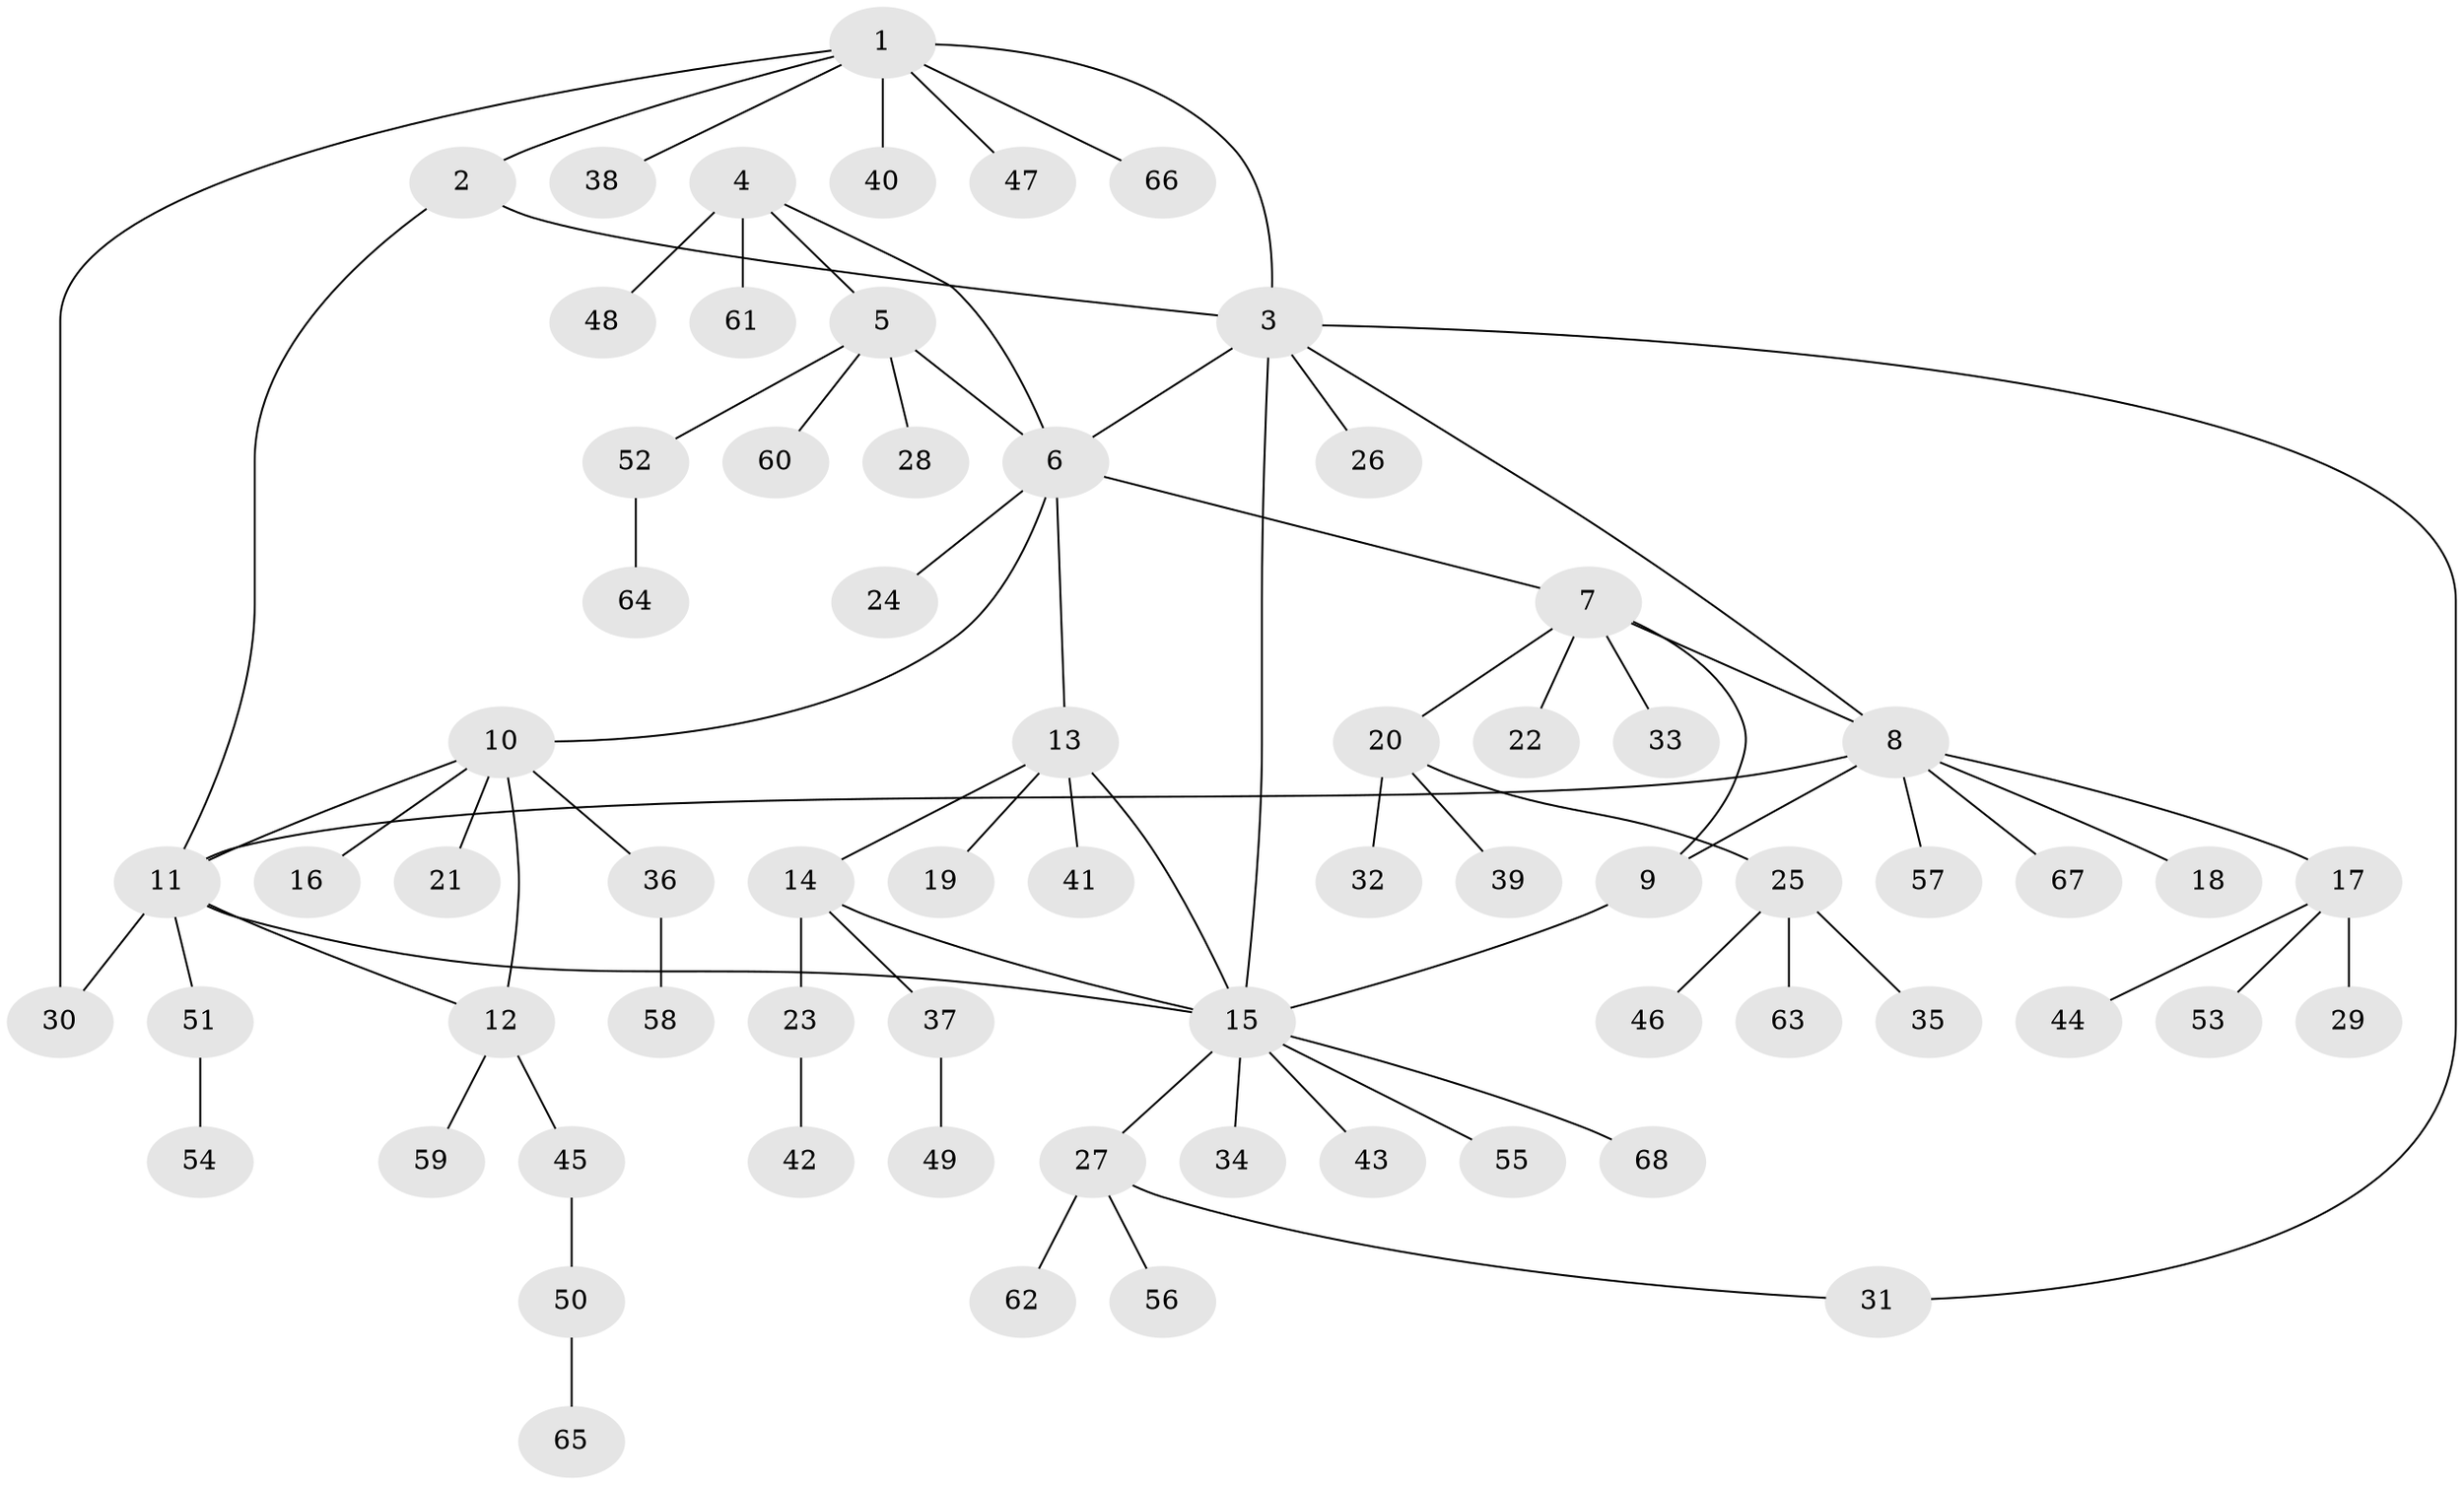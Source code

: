 // Generated by graph-tools (version 1.1) at 2025/50/03/09/25 03:50:39]
// undirected, 68 vertices, 80 edges
graph export_dot {
graph [start="1"]
  node [color=gray90,style=filled];
  1;
  2;
  3;
  4;
  5;
  6;
  7;
  8;
  9;
  10;
  11;
  12;
  13;
  14;
  15;
  16;
  17;
  18;
  19;
  20;
  21;
  22;
  23;
  24;
  25;
  26;
  27;
  28;
  29;
  30;
  31;
  32;
  33;
  34;
  35;
  36;
  37;
  38;
  39;
  40;
  41;
  42;
  43;
  44;
  45;
  46;
  47;
  48;
  49;
  50;
  51;
  52;
  53;
  54;
  55;
  56;
  57;
  58;
  59;
  60;
  61;
  62;
  63;
  64;
  65;
  66;
  67;
  68;
  1 -- 2;
  1 -- 3;
  1 -- 30;
  1 -- 38;
  1 -- 40;
  1 -- 47;
  1 -- 66;
  2 -- 3;
  2 -- 11;
  3 -- 6;
  3 -- 8;
  3 -- 15;
  3 -- 26;
  3 -- 31;
  4 -- 5;
  4 -- 6;
  4 -- 48;
  4 -- 61;
  5 -- 6;
  5 -- 28;
  5 -- 52;
  5 -- 60;
  6 -- 7;
  6 -- 10;
  6 -- 13;
  6 -- 24;
  7 -- 8;
  7 -- 9;
  7 -- 20;
  7 -- 22;
  7 -- 33;
  8 -- 9;
  8 -- 11;
  8 -- 17;
  8 -- 18;
  8 -- 57;
  8 -- 67;
  9 -- 15;
  10 -- 11;
  10 -- 12;
  10 -- 16;
  10 -- 21;
  10 -- 36;
  11 -- 12;
  11 -- 15;
  11 -- 30;
  11 -- 51;
  12 -- 45;
  12 -- 59;
  13 -- 14;
  13 -- 15;
  13 -- 19;
  13 -- 41;
  14 -- 15;
  14 -- 23;
  14 -- 37;
  15 -- 27;
  15 -- 34;
  15 -- 43;
  15 -- 55;
  15 -- 68;
  17 -- 29;
  17 -- 44;
  17 -- 53;
  20 -- 25;
  20 -- 32;
  20 -- 39;
  23 -- 42;
  25 -- 35;
  25 -- 46;
  25 -- 63;
  27 -- 31;
  27 -- 56;
  27 -- 62;
  36 -- 58;
  37 -- 49;
  45 -- 50;
  50 -- 65;
  51 -- 54;
  52 -- 64;
}
